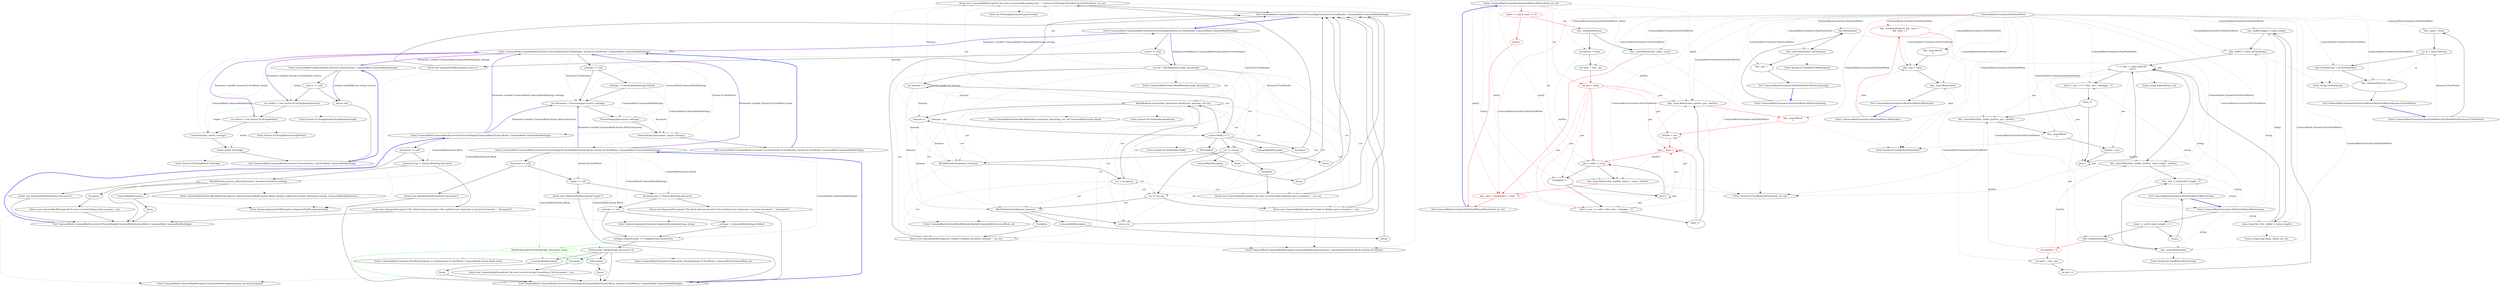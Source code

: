 digraph  {
m0_36 [label="Entry int.ToString(System.IFormatProvider)", span="0-0", cluster="int.ToString(System.IFormatProvider)", file="CommonMarkConverter.cs"];
m0_30 [label="Entry System.ArgumentNullException.ArgumentNullException(string)", span="0-0", cluster="System.ArgumentNullException.ArgumentNullException(string)", file="CommonMarkConverter.cs"];
m0_51 [label="Entry CommonMark.CommonMarkException.CommonMarkException(string, System.Exception)", span="24-24", cluster="CommonMark.CommonMarkException.CommonMarkException(string, System.Exception)", file="CommonMarkConverter.cs"];
m0_0 [label="Entry CommonMark.CommonMarkConverter.ProcessStage1(System.IO.TextReader, CommonMark.CommonMarkSettings)", span="35-35", cluster="CommonMark.CommonMarkConverter.ProcessStage1(System.IO.TextReader, CommonMark.CommonMarkSettings)", file="CommonMarkConverter.cs"];
m0_1 [label="source == null", span="37-37", cluster="CommonMark.CommonMarkConverter.ProcessStage1(System.IO.TextReader, CommonMark.CommonMarkSettings)", file="CommonMarkConverter.cs"];
m0_5 [label="source.Peek() != -1", span="45-45", cluster="CommonMark.CommonMarkConverter.ProcessStage1(System.IO.TextReader, CommonMark.CommonMarkSettings)", file="CommonMarkConverter.cs"];
m0_6 [label="BlockMethods.incorporate_line(source.ReadLine(), linenum, ref cur)", span="47-47", cluster="CommonMark.CommonMarkConverter.ProcessStage1(System.IO.TextReader, CommonMark.CommonMarkSettings)", file="CommonMarkConverter.cs"];
m0_2 [label="throw new ArgumentNullException(''source'');", span="38-38", cluster="CommonMark.CommonMarkConverter.ProcessStage1(System.IO.TextReader, CommonMark.CommonMarkSettings)", file="CommonMarkConverter.cs"];
m0_3 [label="var cur = BlockMethods.make_document()", span="40-40", cluster="CommonMark.CommonMarkConverter.ProcessStage1(System.IO.TextReader, CommonMark.CommonMarkSettings)", file="CommonMarkConverter.cs"];
m0_4 [label="int linenum = 1", span="42-42", cluster="CommonMark.CommonMarkConverter.ProcessStage1(System.IO.TextReader, CommonMark.CommonMarkSettings)", file="CommonMarkConverter.cs"];
m0_13 [label="throw new CommonMarkException(''An error occured while parsing line '' + linenum.ToString(CultureInfo.InvariantCulture), cur, ex);", span="61-61", cluster="CommonMark.CommonMarkConverter.ProcessStage1(System.IO.TextReader, CommonMark.CommonMarkSettings)", file="CommonMarkConverter.cs"];
m0_14 [label="cur != cur.top", span="66-66", cluster="CommonMark.CommonMarkConverter.ProcessStage1(System.IO.TextReader, CommonMark.CommonMarkSettings)", file="CommonMarkConverter.cs"];
m0_15 [label="BlockMethods.finalize(cur, linenum)", span="68-68", cluster="CommonMark.CommonMarkConverter.ProcessStage1(System.IO.TextReader, CommonMark.CommonMarkSettings)", file="CommonMarkConverter.cs"];
m0_16 [label="cur = cur.parent", span="69-69", cluster="CommonMark.CommonMarkConverter.ProcessStage1(System.IO.TextReader, CommonMark.CommonMarkSettings)", file="CommonMarkConverter.cs"];
m0_20 [label="throw new CommonMarkException(''An error occured while finalizing open containers.'', cur, ex);", span="78-78", cluster="CommonMark.CommonMarkConverter.ProcessStage1(System.IO.TextReader, CommonMark.CommonMarkSettings)", file="CommonMarkConverter.cs"];
m0_21 [label="cur != cur.top", span="81-81", cluster="CommonMark.CommonMarkConverter.ProcessStage1(System.IO.TextReader, CommonMark.CommonMarkSettings)", file="CommonMarkConverter.cs"];
m0_22 [label="throw new CommonMarkException(''Unable to finalize open containers.'', cur);", span="82-82", cluster="CommonMark.CommonMarkConverter.ProcessStage1(System.IO.TextReader, CommonMark.CommonMarkSettings)", file="CommonMarkConverter.cs"];
m0_23 [label="BlockMethods.finalize(cur, linenum)", span="86-86", cluster="CommonMark.CommonMarkConverter.ProcessStage1(System.IO.TextReader, CommonMark.CommonMarkSettings)", file="CommonMarkConverter.cs"];
m0_27 [label="throw new CommonMarkException(''Unable to finalize document element.'', cur, ex);", span="94-94", cluster="CommonMark.CommonMarkConverter.ProcessStage1(System.IO.TextReader, CommonMark.CommonMarkSettings)", file="CommonMarkConverter.cs"];
m0_28 [label="return cur;", span="97-97", cluster="CommonMark.CommonMarkConverter.ProcessStage1(System.IO.TextReader, CommonMark.CommonMarkSettings)", file="CommonMarkConverter.cs"];
m0_7 [label="linenum++", span="48-48", cluster="CommonMark.CommonMarkConverter.ProcessStage1(System.IO.TextReader, CommonMark.CommonMarkSettings)", file="CommonMarkConverter.cs"];
m0_8 [label=IOException, span="51-51", cluster="CommonMark.CommonMarkConverter.ProcessStage1(System.IO.TextReader, CommonMark.CommonMarkSettings)", file="CommonMarkConverter.cs"];
m0_10 [label=CommonMarkException, span="55-55", cluster="CommonMark.CommonMarkConverter.ProcessStage1(System.IO.TextReader, CommonMark.CommonMarkSettings)", file="CommonMarkConverter.cs"];
m0_12 [label=Exception, span="59-59", cluster="CommonMark.CommonMarkConverter.ProcessStage1(System.IO.TextReader, CommonMark.CommonMarkSettings)", file="CommonMarkConverter.cs"];
m0_9 [label="throw;", span="53-53", cluster="CommonMark.CommonMarkConverter.ProcessStage1(System.IO.TextReader, CommonMark.CommonMarkSettings)", file="CommonMarkConverter.cs"];
m0_11 [label="throw;", span="57-57", cluster="CommonMark.CommonMarkConverter.ProcessStage1(System.IO.TextReader, CommonMark.CommonMarkSettings)", file="CommonMarkConverter.cs"];
m0_17 [label=CommonMarkException, span="72-72", cluster="CommonMark.CommonMarkConverter.ProcessStage1(System.IO.TextReader, CommonMark.CommonMarkSettings)", file="CommonMarkConverter.cs"];
m0_19 [label=Exception, span="76-76", cluster="CommonMark.CommonMarkConverter.ProcessStage1(System.IO.TextReader, CommonMark.CommonMarkSettings)", file="CommonMarkConverter.cs"];
m0_18 [label="throw;", span="74-74", cluster="CommonMark.CommonMarkConverter.ProcessStage1(System.IO.TextReader, CommonMark.CommonMarkSettings)", file="CommonMarkConverter.cs"];
m0_24 [label=CommonMarkException, span="88-88", cluster="CommonMark.CommonMarkConverter.ProcessStage1(System.IO.TextReader, CommonMark.CommonMarkSettings)", file="CommonMarkConverter.cs"];
m0_26 [label=Exception, span="92-92", cluster="CommonMark.CommonMarkConverter.ProcessStage1(System.IO.TextReader, CommonMark.CommonMarkSettings)", file="CommonMarkConverter.cs"];
m0_25 [label="throw;", span="90-90", cluster="CommonMark.CommonMarkConverter.ProcessStage1(System.IO.TextReader, CommonMark.CommonMarkSettings)", file="CommonMarkConverter.cs"];
m0_29 [label="Exit CommonMark.CommonMarkConverter.ProcessStage1(System.IO.TextReader, CommonMark.CommonMarkSettings)", span="35-35", cluster="CommonMark.CommonMarkConverter.ProcessStage1(System.IO.TextReader, CommonMark.CommonMarkSettings)", file="CommonMarkConverter.cs"];
m0_80 [label="Entry CommonMark.CommonMarkConverter.Convert(string, CommonMark.CommonMarkSettings)", span="205-205", cluster="CommonMark.CommonMarkConverter.Convert(string, CommonMark.CommonMarkSettings)", file="CommonMarkConverter.cs"];
m0_81 [label="source == null", span="207-207", cluster="CommonMark.CommonMarkConverter.Convert(string, CommonMark.CommonMarkSettings)", file="CommonMarkConverter.cs"];
m0_83 [label="var reader = new System.IO.StringReader(source)", span="210-210", cluster="CommonMark.CommonMarkConverter.Convert(string, CommonMark.CommonMarkSettings)", file="CommonMarkConverter.cs"];
m0_85 [label="Convert(reader, writer, settings)", span="213-213", cluster="CommonMark.CommonMarkConverter.Convert(string, CommonMark.CommonMarkSettings)", file="CommonMarkConverter.cs"];
m0_82 [label="return null;", span="208-208", cluster="CommonMark.CommonMarkConverter.Convert(string, CommonMark.CommonMarkSettings)", file="CommonMarkConverter.cs"];
m0_84 [label="var writer = new System.IO.StringWriter()", span="211-211", cluster="CommonMark.CommonMarkConverter.Convert(string, CommonMark.CommonMarkSettings)", file="CommonMarkConverter.cs"];
m0_86 [label="return writer.ToString();", span="215-215", cluster="CommonMark.CommonMarkConverter.Convert(string, CommonMark.CommonMarkSettings)", file="CommonMarkConverter.cs"];
m0_87 [label="Exit CommonMark.CommonMarkConverter.Convert(string, CommonMark.CommonMarkSettings)", span="205-205", cluster="CommonMark.CommonMarkConverter.Convert(string, CommonMark.CommonMarkSettings)", file="CommonMarkConverter.cs"];
m0_37 [label="Entry CommonMark.Parser.BlockMethods.finalize(CommonMark.Syntax.Block, int)", span="156-156", cluster="CommonMark.Parser.BlockMethods.finalize(CommonMark.Syntax.Block, int)", file="CommonMarkConverter.cs"];
m0_52 [label="Entry CommonMark.CommonMarkConverter.ProcessStage3(CommonMark.Syntax.Block, System.IO.TextWriter, CommonMark.CommonMarkSettings)", span="140-140", cluster="CommonMark.CommonMarkConverter.ProcessStage3(CommonMark.Syntax.Block, System.IO.TextWriter, CommonMark.CommonMarkSettings)", file="CommonMarkConverter.cs"];
m0_53 [label="document == null", span="142-142", cluster="CommonMark.CommonMarkConverter.ProcessStage3(CommonMark.Syntax.Block, System.IO.TextWriter, CommonMark.CommonMarkSettings)", file="CommonMarkConverter.cs"];
m0_55 [label="target == null", span="145-145", cluster="CommonMark.CommonMarkConverter.ProcessStage3(CommonMark.Syntax.Block, System.IO.TextWriter, CommonMark.CommonMarkSettings)", file="CommonMarkConverter.cs"];
m0_57 [label="document.tag != Syntax.BlockTag.document", span="148-148", cluster="CommonMark.CommonMarkConverter.ProcessStage3(CommonMark.Syntax.Block, System.IO.TextWriter, CommonMark.CommonMarkSettings)", file="CommonMarkConverter.cs"];
m0_59 [label="settings == null", span="151-151", cluster="CommonMark.CommonMarkConverter.ProcessStage3(CommonMark.Syntax.Block, System.IO.TextWriter, CommonMark.CommonMarkSettings)", file="CommonMarkConverter.cs"];
m0_61 [label="settings.OutputFormat == OutputFormat.SyntaxTree", span="156-156", cluster="CommonMark.CommonMarkConverter.ProcessStage3(CommonMark.Syntax.Block, System.IO.TextWriter, CommonMark.CommonMarkSettings)", file="CommonMarkConverter.cs"];
m0_62 [label="Printer.print_blocks(target, document, 0)", span="158-158", cluster="CommonMark.CommonMarkConverter.ProcessStage3(CommonMark.Syntax.Block, System.IO.TextWriter, CommonMark.CommonMarkSettings)", file="CommonMarkConverter.cs"];
m0_63 [label="HtmlPrinter.BlocksToHtml(target, document, false)", span="164-164", cluster="CommonMark.CommonMarkConverter.ProcessStage3(CommonMark.Syntax.Block, System.IO.TextWriter, CommonMark.CommonMarkSettings)", color=green, community=0, file="CommonMarkConverter.cs"];
m0_54 [label="throw new ArgumentNullException(''document'');", span="143-143", cluster="CommonMark.CommonMarkConverter.ProcessStage3(CommonMark.Syntax.Block, System.IO.TextWriter, CommonMark.CommonMarkSettings)", file="CommonMarkConverter.cs"];
m0_56 [label="throw new ArgumentNullException(''target'');", span="146-146", cluster="CommonMark.CommonMarkConverter.ProcessStage3(CommonMark.Syntax.Block, System.IO.TextWriter, CommonMark.CommonMarkSettings)", file="CommonMarkConverter.cs"];
m0_58 [label="throw new ArgumentException(''The block element passed to this method must represent a top level document.'', ''document'');", span="149-149", cluster="CommonMark.CommonMarkConverter.ProcessStage3(CommonMark.Syntax.Block, System.IO.TextWriter, CommonMark.CommonMarkSettings)", file="CommonMarkConverter.cs"];
m0_60 [label="settings = CommonMarkSettings.Default", span="152-152", cluster="CommonMark.CommonMarkConverter.ProcessStage3(CommonMark.Syntax.Block, System.IO.TextWriter, CommonMark.CommonMarkSettings)", file="CommonMarkConverter.cs"];
m0_64 [label=CommonMarkException, span="165-165", cluster="CommonMark.CommonMarkConverter.ProcessStage3(CommonMark.Syntax.Block, System.IO.TextWriter, CommonMark.CommonMarkSettings)", file="CommonMarkConverter.cs"];
m0_66 [label=IOException, span="169-169", cluster="CommonMark.CommonMarkConverter.ProcessStage3(CommonMark.Syntax.Block, System.IO.TextWriter, CommonMark.CommonMarkSettings)", file="CommonMarkConverter.cs"];
m0_68 [label=Exception, span="173-173", cluster="CommonMark.CommonMarkConverter.ProcessStage3(CommonMark.Syntax.Block, System.IO.TextWriter, CommonMark.CommonMarkSettings)", file="CommonMarkConverter.cs"];
m0_65 [label="throw;", span="167-167", cluster="CommonMark.CommonMarkConverter.ProcessStage3(CommonMark.Syntax.Block, System.IO.TextWriter, CommonMark.CommonMarkSettings)", file="CommonMarkConverter.cs"];
m0_67 [label="throw;", span="171-171", cluster="CommonMark.CommonMarkConverter.ProcessStage3(CommonMark.Syntax.Block, System.IO.TextWriter, CommonMark.CommonMarkSettings)", file="CommonMarkConverter.cs"];
m0_69 [label="throw new CommonMarkException(''An error occured during formatting of the document.'', ex);", span="175-175", cluster="CommonMark.CommonMarkConverter.ProcessStage3(CommonMark.Syntax.Block, System.IO.TextWriter, CommonMark.CommonMarkSettings)", file="CommonMarkConverter.cs"];
m0_70 [label="Exit CommonMark.CommonMarkConverter.ProcessStage3(CommonMark.Syntax.Block, System.IO.TextWriter, CommonMark.CommonMarkSettings)", span="140-140", cluster="CommonMark.CommonMarkConverter.ProcessStage3(CommonMark.Syntax.Block, System.IO.TextWriter, CommonMark.CommonMarkSettings)", file="CommonMarkConverter.cs"];
m0_34 [label="Entry CommonMark.Parser.BlockMethods.incorporate_line(string, int, ref CommonMark.Syntax.Block)", span="401-401", cluster="CommonMark.Parser.BlockMethods.incorporate_line(string, int, ref CommonMark.Syntax.Block)", file="CommonMarkConverter.cs"];
m0_33 [label="Entry System.IO.TextReader.ReadLine()", span="0-0", cluster="System.IO.TextReader.ReadLine()", file="CommonMarkConverter.cs"];
m0_72 [label="Entry CommonMark.Formatter.HtmlPrinter.blocks_to_html(System.IO.TextWriter, CommonMark.Syntax.Block, bool)", span="75-75", cluster="CommonMark.Formatter.HtmlPrinter.blocks_to_html(System.IO.TextWriter, CommonMark.Syntax.Block, bool)", file="CommonMarkConverter.cs"];
m0_32 [label="Entry System.IO.TextReader.Peek()", span="0-0", cluster="System.IO.TextReader.Peek()", file="CommonMarkConverter.cs"];
m0_35 [label="Entry CommonMark.CommonMarkException.CommonMarkException(string, CommonMark.Syntax.Block, System.Exception)", span="31-31", cluster="CommonMark.CommonMarkException.CommonMarkException(string, CommonMark.Syntax.Block, System.Exception)", file="CommonMarkConverter.cs"];
m0_38 [label="Entry CommonMark.CommonMarkConverter.ProcessStage2(CommonMark.Syntax.Block, CommonMark.CommonMarkSettings)", span="108-108", cluster="CommonMark.CommonMarkConverter.ProcessStage2(CommonMark.Syntax.Block, CommonMark.CommonMarkSettings)", file="CommonMarkConverter.cs"];
m0_39 [label="document == null", span="110-110", cluster="CommonMark.CommonMarkConverter.ProcessStage2(CommonMark.Syntax.Block, CommonMark.CommonMarkSettings)", file="CommonMarkConverter.cs"];
m0_41 [label="document.tag != Syntax.BlockTag.document", span="113-113", cluster="CommonMark.CommonMarkConverter.ProcessStage2(CommonMark.Syntax.Block, CommonMark.CommonMarkSettings)", file="CommonMarkConverter.cs"];
m0_43 [label="BlockMethods.process_inlines(document, document.attributes.refmap)", span="118-118", cluster="CommonMark.CommonMarkConverter.ProcessStage2(CommonMark.Syntax.Block, CommonMark.CommonMarkSettings)", file="CommonMarkConverter.cs"];
m0_40 [label="throw new ArgumentNullException(''document'');", span="111-111", cluster="CommonMark.CommonMarkConverter.ProcessStage2(CommonMark.Syntax.Block, CommonMark.CommonMarkSettings)", file="CommonMarkConverter.cs"];
m0_42 [label="throw new ArgumentException(''The block element passed to this method must represent a top level document.'', ''document'');", span="114-114", cluster="CommonMark.CommonMarkConverter.ProcessStage2(CommonMark.Syntax.Block, CommonMark.CommonMarkSettings)", file="CommonMarkConverter.cs"];
m0_44 [label=CommonMarkException, span="120-120", cluster="CommonMark.CommonMarkConverter.ProcessStage2(CommonMark.Syntax.Block, CommonMark.CommonMarkSettings)", file="CommonMarkConverter.cs"];
m0_46 [label=Exception, span="124-124", cluster="CommonMark.CommonMarkConverter.ProcessStage2(CommonMark.Syntax.Block, CommonMark.CommonMarkSettings)", file="CommonMarkConverter.cs"];
m0_45 [label="throw;", span="122-122", cluster="CommonMark.CommonMarkConverter.ProcessStage2(CommonMark.Syntax.Block, CommonMark.CommonMarkSettings)", file="CommonMarkConverter.cs"];
m0_47 [label="throw new CommonMarkException(''An error occured during inline parsing.'', ex);", span="126-126", cluster="CommonMark.CommonMarkConverter.ProcessStage2(CommonMark.Syntax.Block, CommonMark.CommonMarkSettings)", file="CommonMarkConverter.cs"];
m0_48 [label="Exit CommonMark.CommonMarkConverter.ProcessStage2(CommonMark.Syntax.Block, CommonMark.CommonMarkSettings)", span="108-108", cluster="CommonMark.CommonMarkConverter.ProcessStage2(CommonMark.Syntax.Block, CommonMark.CommonMarkSettings)", file="CommonMarkConverter.cs"];
m0_90 [label="Entry System.IO.StringWriter.ToString()", span="0-0", cluster="System.IO.StringWriter.ToString()", file="CommonMarkConverter.cs"];
m0_88 [label="Entry System.IO.StringReader.StringReader(string)", span="0-0", cluster="System.IO.StringReader.StringReader(string)", file="CommonMarkConverter.cs"];
m0_89 [label="Entry System.IO.StringWriter.StringWriter()", span="0-0", cluster="System.IO.StringWriter.StringWriter()", file="CommonMarkConverter.cs"];
m0_49 [label="Entry System.ArgumentException.ArgumentException(string, string)", span="0-0", cluster="System.ArgumentException.ArgumentException(string, string)", file="CommonMarkConverter.cs"];
m0_71 [label="Entry CommonMark.Formatter.Printer.print_blocks(System.IO.TextWriter, CommonMark.Syntax.Block, int)", span="42-42", cluster="CommonMark.Formatter.Printer.print_blocks(System.IO.TextWriter, CommonMark.Syntax.Block, int)", file="CommonMarkConverter.cs"];
m0_50 [label="Entry CommonMark.Parser.BlockMethods.process_inlines(CommonMark.Syntax.Block, System.Collections.Generic.Dictionary<string, CommonMark.Reference>)", span="287-287", cluster="CommonMark.Parser.BlockMethods.process_inlines(CommonMark.Syntax.Block, System.Collections.Generic.Dictionary<string, CommonMark.Reference>)", file="CommonMarkConverter.cs"];
m0_73 [label="Entry CommonMark.CommonMarkConverter.Convert(System.IO.TextReader, System.IO.TextWriter, CommonMark.CommonMarkSettings)", span="188-188", cluster="CommonMark.CommonMarkConverter.Convert(System.IO.TextReader, System.IO.TextWriter, CommonMark.CommonMarkSettings)", file="CommonMarkConverter.cs"];
m0_74 [label="settings == null", span="190-190", cluster="CommonMark.CommonMarkConverter.Convert(System.IO.TextReader, System.IO.TextWriter, CommonMark.CommonMarkSettings)", file="CommonMarkConverter.cs"];
m0_76 [label="var document = ProcessStage1(source, settings)", span="193-193", cluster="CommonMark.CommonMarkConverter.Convert(System.IO.TextReader, System.IO.TextWriter, CommonMark.CommonMarkSettings)", file="CommonMarkConverter.cs"];
m0_77 [label="ProcessStage2(document, settings)", span="194-194", cluster="CommonMark.CommonMarkConverter.Convert(System.IO.TextReader, System.IO.TextWriter, CommonMark.CommonMarkSettings)", file="CommonMarkConverter.cs"];
m0_78 [label="ProcessStage3(document, target, settings)", span="195-195", cluster="CommonMark.CommonMarkConverter.Convert(System.IO.TextReader, System.IO.TextWriter, CommonMark.CommonMarkSettings)", file="CommonMarkConverter.cs"];
m0_75 [label="settings = CommonMarkSettings.Default", span="191-191", cluster="CommonMark.CommonMarkConverter.Convert(System.IO.TextReader, System.IO.TextWriter, CommonMark.CommonMarkSettings)", file="CommonMarkConverter.cs"];
m0_79 [label="Exit CommonMark.CommonMarkConverter.Convert(System.IO.TextReader, System.IO.TextWriter, CommonMark.CommonMarkSettings)", span="188-188", cluster="CommonMark.CommonMarkConverter.Convert(System.IO.TextReader, System.IO.TextWriter, CommonMark.CommonMarkSettings)", file="CommonMarkConverter.cs"];
m0_31 [label="Entry CommonMark.Parser.BlockMethods.make_document()", span="33-33", cluster="CommonMark.Parser.BlockMethods.make_document()", file="CommonMarkConverter.cs"];
m2_39 [label="Entry CommonMark.Formatter.HtmlTextWriter.Write(char[], int, int)", span="72-72", cluster="CommonMark.Formatter.HtmlTextWriter.Write(char[], int, int)", file="HtmlPrinter.cs"];
m2_40 [label="value == null || count == 0", span="74-74", cluster="CommonMark.Formatter.HtmlTextWriter.Write(char[], int, int)", color=red, community=0, file="HtmlPrinter.cs"];
m2_43 [label="var lastPos = index", span="79-79", cluster="CommonMark.Formatter.HtmlTextWriter.Write(char[], int, int)", file="HtmlPrinter.cs"];
m2_45 [label="int pos = index", span="81-81", cluster="CommonMark.Formatter.HtmlTextWriter.Write(char[], int, int)", color=red, community=0, file="HtmlPrinter.cs"];
m2_46 [label="pos < index + count", span="83-83", cluster="CommonMark.Formatter.HtmlTextWriter.Write(char[], int, int)", file="HtmlPrinter.cs"];
m2_47 [label="value[pos] != '\n'", span="85-85", cluster="CommonMark.Formatter.HtmlTextWriter.Write(char[], int, int)", file="HtmlPrinter.cs"];
m2_49 [label="lastC = pos == index ? this._last : value[pos - 1]", span="91-91", cluster="CommonMark.Formatter.HtmlTextWriter.Write(char[], int, int)", file="HtmlPrinter.cs"];
m2_51 [label="this._inner.Write(value, lastPos, pos - lastPos)", span="95-95", cluster="CommonMark.Formatter.HtmlTextWriter.Write(char[], int, int)", file="HtmlPrinter.cs"];
m2_55 [label="this._inner.Write(value, lastPos, index + count - lastPos)", span="103-103", cluster="CommonMark.Formatter.HtmlTextWriter.Write(char[], int, int)", file="HtmlPrinter.cs"];
m2_56 [label="this._inner.Write(value, index, count)", span="107-107", cluster="CommonMark.Formatter.HtmlTextWriter.Write(char[], int, int)", file="HtmlPrinter.cs"];
m2_57 [label="this._last = value[index + count - 1]", span="110-110", cluster="CommonMark.Formatter.HtmlTextWriter.Write(char[], int, int)", color=red, community=0, file="HtmlPrinter.cs"];
m2_41 [label="return;", span="75-75", cluster="CommonMark.Formatter.HtmlTextWriter.Write(char[], int, int)", color=red, community=0, file="HtmlPrinter.cs"];
m2_42 [label="this._windowsNewLine", span="77-77", cluster="CommonMark.Formatter.HtmlTextWriter.Write(char[], int, int)", file="HtmlPrinter.cs"];
m2_44 [label="var lastC = this._last", span="80-80", cluster="CommonMark.Formatter.HtmlTextWriter.Write(char[], int, int)", file="HtmlPrinter.cs"];
m2_48 [label="pos++", span="87-87", cluster="CommonMark.Formatter.HtmlTextWriter.Write(char[], int, int)", file="HtmlPrinter.cs"];
m2_53 [label="lastPos = pos", span="97-97", cluster="CommonMark.Formatter.HtmlTextWriter.Write(char[], int, int)", file="HtmlPrinter.cs"];
m2_54 [label="pos++", span="100-100", cluster="CommonMark.Formatter.HtmlTextWriter.Write(char[], int, int)", color=red, community=0, file="HtmlPrinter.cs"];
m2_50 [label="lastC != '\r'", span="93-93", cluster="CommonMark.Formatter.HtmlTextWriter.Write(char[], int, int)", file="HtmlPrinter.cs"];
m2_52 [label="this._inner.Write('\r')", span="96-96", cluster="CommonMark.Formatter.HtmlTextWriter.Write(char[], int, int)", color=red, community=0, file="HtmlPrinter.cs"];
m2_58 [label="Exit CommonMark.Formatter.HtmlTextWriter.Write(char[], int, int)", span="72-72", cluster="CommonMark.Formatter.HtmlTextWriter.Write(char[], int, int)", file="HtmlPrinter.cs"];
m2_34 [label="Entry string.CopyTo(int, char[], int, int)", span="0-0", cluster="string.CopyTo(int, char[], int, int)", file="HtmlPrinter.cs"];
m2_13 [label="Entry System.IO.TextWriter.Write(char[])", span="0-0", cluster="System.IO.TextWriter.Write(char[])", file="HtmlPrinter.cs"];
m2_36 [label="Entry System.IO.TextWriter.Write(char[], int, int)", span="0-0", cluster="System.IO.TextWriter.Write(char[], int, int)", file="HtmlPrinter.cs"];
m2_37 [label="Entry System.IO.TextWriter.Write(char)", span="0-0", cluster="System.IO.TextWriter.Write(char)", file="HtmlPrinter.cs"];
m2_12 [label="Entry CommonMark.Formatter.HtmlTextWriter.Write(string)", span="32-32", cluster="CommonMark.Formatter.HtmlTextWriter.Write(string)", file="HtmlPrinter.cs"];
m2_14 [label="value == null || value.Length == 0", span="34-34", cluster="CommonMark.Formatter.HtmlTextWriter.Write(string)", file="HtmlPrinter.cs"];
m2_20 [label="this._buffer.Length < value.Length", span="43-43", cluster="CommonMark.Formatter.HtmlTextWriter.Write(string)", file="HtmlPrinter.cs"];
m2_21 [label="this._buffer = value.ToCharArray()", span="44-44", cluster="CommonMark.Formatter.HtmlTextWriter.Write(string)", file="HtmlPrinter.cs"];
m2_22 [label="value.CopyTo(0, this._buffer, 0, value.Length)", span="46-46", cluster="CommonMark.Formatter.HtmlTextWriter.Write(string)", file="HtmlPrinter.cs"];
m2_23 [label="-1 != (pos = value.IndexOf('\n', pos))", span="48-48", cluster="CommonMark.Formatter.HtmlTextWriter.Write(string)", file="HtmlPrinter.cs"];
m2_24 [label="lastC = pos == 0 ? this._last : value[pos - 1]", span="50-50", cluster="CommonMark.Formatter.HtmlTextWriter.Write(string)", file="HtmlPrinter.cs"];
m2_30 [label="this._inner.Write(this._buffer, lastPos, value.Length - lastPos)", span="62-62", cluster="CommonMark.Formatter.HtmlTextWriter.Write(string)", file="HtmlPrinter.cs"];
m2_31 [label="this._inner.Write(value)", span="66-66", cluster="CommonMark.Formatter.HtmlTextWriter.Write(string)", file="HtmlPrinter.cs"];
m2_32 [label="this._last = value[value.Length - 1]", span="69-69", cluster="CommonMark.Formatter.HtmlTextWriter.Write(string)", file="HtmlPrinter.cs"];
m2_15 [label="return;", span="35-35", cluster="CommonMark.Formatter.HtmlTextWriter.Write(string)", file="HtmlPrinter.cs"];
m2_16 [label="this._windowsNewLine", span="37-37", cluster="CommonMark.Formatter.HtmlTextWriter.Write(string)", file="HtmlPrinter.cs"];
m2_17 [label="var lastPos = 0", span="39-39", cluster="CommonMark.Formatter.HtmlTextWriter.Write(string)", color=red, community=0, file="HtmlPrinter.cs"];
m2_18 [label="var lastC = this._last", span="40-40", cluster="CommonMark.Formatter.HtmlTextWriter.Write(string)", file="HtmlPrinter.cs"];
m2_26 [label="this._inner.Write(this._buffer, lastPos, pos - lastPos)", span="54-54", cluster="CommonMark.Formatter.HtmlTextWriter.Write(string)", file="HtmlPrinter.cs"];
m2_19 [label="int pos = 0", span="41-41", cluster="CommonMark.Formatter.HtmlTextWriter.Write(string)", file="HtmlPrinter.cs"];
m2_28 [label="lastPos = pos", span="56-56", cluster="CommonMark.Formatter.HtmlTextWriter.Write(string)", file="HtmlPrinter.cs"];
m2_29 [label="pos++", span="59-59", cluster="CommonMark.Formatter.HtmlTextWriter.Write(string)", file="HtmlPrinter.cs"];
m2_25 [label="lastC != '\r'", span="52-52", cluster="CommonMark.Formatter.HtmlTextWriter.Write(string)", file="HtmlPrinter.cs"];
m2_27 [label="this._inner.Write('\r')", span="55-55", cluster="CommonMark.Formatter.HtmlTextWriter.Write(string)", file="HtmlPrinter.cs"];
m2_33 [label="Exit CommonMark.Formatter.HtmlTextWriter.Write(string)", span="32-32", cluster="CommonMark.Formatter.HtmlTextWriter.Write(string)", file="HtmlPrinter.cs"];
m2_35 [label="Entry string.IndexOf(char, int)", span="0-0", cluster="string.IndexOf(char, int)", file="HtmlPrinter.cs"];
m2_38 [label="Entry System.IO.TextWriter.Write(string)", span="0-0", cluster="System.IO.TextWriter.Write(string)", file="HtmlPrinter.cs"];
m2_0 [label="Entry CommonMark.Formatter.HtmlTextWriter.HtmlTextWriter(System.IO.TextWriter)", span="16-16", cluster="CommonMark.Formatter.HtmlTextWriter.HtmlTextWriter(System.IO.TextWriter)", file="HtmlPrinter.cs"];
m2_1 [label="this._inner = inner", span="18-18", cluster="CommonMark.Formatter.HtmlTextWriter.HtmlTextWriter(System.IO.TextWriter)", file="HtmlPrinter.cs"];
m2_2 [label="var nl = inner.NewLine", span="20-20", cluster="CommonMark.Formatter.HtmlTextWriter.HtmlTextWriter(System.IO.TextWriter)", file="HtmlPrinter.cs"];
m2_3 [label="this.CoreNewLine = nl.ToCharArray()", span="21-21", cluster="CommonMark.Formatter.HtmlTextWriter.HtmlTextWriter(System.IO.TextWriter)", file="HtmlPrinter.cs"];
m2_4 [label="this._windowsNewLine = nl == ''\r\n''", span="22-22", cluster="CommonMark.Formatter.HtmlTextWriter.HtmlTextWriter(System.IO.TextWriter)", file="HtmlPrinter.cs"];
m2_5 [label="Exit CommonMark.Formatter.HtmlTextWriter.HtmlTextWriter(System.IO.TextWriter)", span="16-16", cluster="CommonMark.Formatter.HtmlTextWriter.HtmlTextWriter(System.IO.TextWriter)", file="HtmlPrinter.cs"];
m2_7 [label="Entry CommonMark.Formatter.HtmlTextWriter.WriteLine(string)", span="25-25", cluster="CommonMark.Formatter.HtmlTextWriter.WriteLine(string)", file="HtmlPrinter.cs"];
m2_8 [label="this.Write(value)", span="27-27", cluster="CommonMark.Formatter.HtmlTextWriter.WriteLine(string)", file="HtmlPrinter.cs"];
m2_9 [label="this._inner.Write(this.CoreNewLine)", span="28-28", cluster="CommonMark.Formatter.HtmlTextWriter.WriteLine(string)", file="HtmlPrinter.cs"];
m2_10 [label="this._last = '\n'", span="29-29", cluster="CommonMark.Formatter.HtmlTextWriter.WriteLine(string)", file="HtmlPrinter.cs"];
m2_11 [label="Exit CommonMark.Formatter.HtmlTextWriter.WriteLine(string)", span="25-25", cluster="CommonMark.Formatter.HtmlTextWriter.WriteLine(string)", file="HtmlPrinter.cs"];
m2_59 [label="Entry CommonMark.Formatter.HtmlTextWriter.Write(char)", span="113-113", cluster="CommonMark.Formatter.HtmlTextWriter.Write(char)", file="HtmlPrinter.cs"];
m2_60 [label="this._windowsNewLine && _last != '\r' && value == '\n'", span="115-115", cluster="CommonMark.Formatter.HtmlTextWriter.Write(char)", color=red, community=0, file="HtmlPrinter.cs"];
m2_62 [label="this._last = value", span="118-118", cluster="CommonMark.Formatter.HtmlTextWriter.Write(char)", file="HtmlPrinter.cs"];
m2_63 [label="this._inner.Write(value)", span="119-119", cluster="CommonMark.Formatter.HtmlTextWriter.Write(char)", file="HtmlPrinter.cs"];
m2_61 [label="this._inner.Write('\r')", span="116-116", cluster="CommonMark.Formatter.HtmlTextWriter.Write(char)", file="HtmlPrinter.cs"];
m2_64 [label="Exit CommonMark.Formatter.HtmlTextWriter.Write(char)", span="113-113", cluster="CommonMark.Formatter.HtmlTextWriter.Write(char)", file="HtmlPrinter.cs"];
m2_6 [label="Entry string.ToCharArray()", span="0-0", cluster="string.ToCharArray()", file="HtmlPrinter.cs"];
m2_65 [label="CommonMark.Formatter.HtmlTextWriter", span="", file="HtmlPrinter.cs"];
m0_0 -> m0_1  [key=0, style=solid];
m0_0 -> m0_5  [key=1, style=dashed, color=darkseagreen4, label="System.IO.TextReader"];
m0_0 -> m0_6  [key=1, style=dashed, color=darkseagreen4, label="System.IO.TextReader"];
m0_0 -> m0_3  [key=3, color=darkorchid, style=bold, label="method methodReturn CommonMark.Syntax.Block ProcessStage1"];
m0_0 -> m0_73  [key=3, color=darkorchid, style=bold, label="Parameter variable CommonMark.CommonMarkSettings settings"];
m0_1 -> m0_2  [key=0, style=solid];
m0_1 -> m0_3  [key=0, style=solid];
m0_5 -> m0_6  [key=0, style=solid];
m0_5 -> m0_8  [key=0, style=solid];
m0_5 -> m0_10  [key=0, style=solid];
m0_5 -> m0_12  [key=0, style=solid];
m0_5 -> m0_14  [key=0, style=solid];
m0_5 -> m0_32  [key=2, style=dotted];
m0_6 -> m0_7  [key=0, style=solid];
m0_6 -> m0_33  [key=2, style=dotted];
m0_6 -> m0_34  [key=2, style=dotted];
m0_6 -> m0_6  [key=1, style=dashed, color=darkseagreen4, label=cur];
m0_6 -> m0_13  [key=1, style=dashed, color=darkseagreen4, label=cur];
m0_6 -> m0_14  [key=1, style=dashed, color=darkseagreen4, label=cur];
m0_6 -> m0_15  [key=1, style=dashed, color=darkseagreen4, label=cur];
m0_6 -> m0_16  [key=1, style=dashed, color=darkseagreen4, label=cur];
m0_6 -> m0_20  [key=1, style=dashed, color=darkseagreen4, label=cur];
m0_6 -> m0_21  [key=1, style=dashed, color=darkseagreen4, label=cur];
m0_6 -> m0_22  [key=1, style=dashed, color=darkseagreen4, label=cur];
m0_6 -> m0_23  [key=1, style=dashed, color=darkseagreen4, label=cur];
m0_6 -> m0_27  [key=1, style=dashed, color=darkseagreen4, label=cur];
m0_6 -> m0_28  [key=1, style=dashed, color=darkseagreen4, label=cur];
m0_2 -> m0_29  [key=0, style=solid];
m0_2 -> m0_30  [key=2, style=dotted];
m0_3 -> m0_4  [key=0, style=solid];
m0_3 -> m0_31  [key=2, style=dotted];
m0_3 -> m0_6  [key=1, style=dashed, color=darkseagreen4, label=cur];
m0_3 -> m0_13  [key=1, style=dashed, color=darkseagreen4, label=cur];
m0_3 -> m0_14  [key=1, style=dashed, color=darkseagreen4, label=cur];
m0_3 -> m0_15  [key=1, style=dashed, color=darkseagreen4, label=cur];
m0_3 -> m0_16  [key=1, style=dashed, color=darkseagreen4, label=cur];
m0_3 -> m0_20  [key=1, style=dashed, color=darkseagreen4, label=cur];
m0_3 -> m0_21  [key=1, style=dashed, color=darkseagreen4, label=cur];
m0_3 -> m0_22  [key=1, style=dashed, color=darkseagreen4, label=cur];
m0_3 -> m0_23  [key=1, style=dashed, color=darkseagreen4, label=cur];
m0_3 -> m0_27  [key=1, style=dashed, color=darkseagreen4, label=cur];
m0_3 -> m0_28  [key=1, style=dashed, color=darkseagreen4, label=cur];
m0_4 -> m0_5  [key=0, style=solid];
m0_4 -> m0_6  [key=1, style=dashed, color=darkseagreen4, label=linenum];
m0_4 -> m0_7  [key=1, style=dashed, color=darkseagreen4, label=linenum];
m0_4 -> m0_13  [key=1, style=dashed, color=darkseagreen4, label=linenum];
m0_4 -> m0_15  [key=1, style=dashed, color=darkseagreen4, label=linenum];
m0_4 -> m0_23  [key=1, style=dashed, color=darkseagreen4, label=linenum];
m0_4 -> m0_4  [key=3, color=darkorchid, style=bold, label="Local variable int linenum"];
m0_13 -> m0_29  [key=0, style=solid];
m0_13 -> m0_35  [key=2, style=dotted];
m0_13 -> m0_36  [key=2, style=dotted];
m0_14 -> m0_15  [key=0, style=solid];
m0_14 -> m0_17  [key=0, style=solid];
m0_14 -> m0_19  [key=0, style=solid];
m0_14 -> m0_21  [key=0, style=solid];
m0_15 -> m0_16  [key=0, style=solid];
m0_15 -> m0_37  [key=2, style=dotted];
m0_16 -> m0_6  [key=0, style=solid];
m0_16 -> m0_16  [key=1, style=dashed, color=darkseagreen4, label=cur];
m0_16 -> m0_20  [key=1, style=dashed, color=darkseagreen4, label=cur];
m0_16 -> m0_21  [key=1, style=dashed, color=darkseagreen4, label=cur];
m0_16 -> m0_22  [key=1, style=dashed, color=darkseagreen4, label=cur];
m0_16 -> m0_23  [key=1, style=dashed, color=darkseagreen4, label=cur];
m0_16 -> m0_27  [key=1, style=dashed, color=darkseagreen4, label=cur];
m0_16 -> m0_28  [key=1, style=dashed, color=darkseagreen4, label=cur];
m0_20 -> m0_29  [key=0, style=solid];
m0_20 -> m0_35  [key=2, style=dotted];
m0_21 -> m0_22  [key=0, style=solid];
m0_21 -> m0_23  [key=0, style=solid];
m0_22 -> m0_29  [key=0, style=solid];
m0_22 -> m0_35  [key=2, style=dotted];
m0_23 -> m0_24  [key=0, style=solid];
m0_23 -> m0_26  [key=0, style=solid];
m0_23 -> m0_28  [key=0, style=solid];
m0_23 -> m0_37  [key=2, style=dotted];
m0_27 -> m0_29  [key=0, style=solid];
m0_27 -> m0_35  [key=2, style=dotted];
m0_28 -> m0_29  [key=0, style=solid];
m0_7 -> m0_5  [key=0, style=solid];
m0_7 -> m0_7  [key=1, style=dashed, color=darkseagreen4, label=linenum];
m0_7 -> m0_13  [key=1, style=dashed, color=darkseagreen4, label=linenum];
m0_7 -> m0_15  [key=1, style=dashed, color=darkseagreen4, label=linenum];
m0_7 -> m0_23  [key=1, style=dashed, color=darkseagreen4, label=linenum];
m0_8 -> m0_9  [key=0, style=solid];
m0_10 -> m0_11  [key=0, style=solid];
m0_12 -> m0_13  [key=0, style=solid];
m0_9 -> m0_29  [key=0, style=solid];
m0_11 -> m0_29  [key=0, style=solid];
m0_17 -> m0_18  [key=0, style=solid];
m0_19 -> m0_20  [key=0, style=solid];
m0_18 -> m0_29  [key=0, style=solid];
m0_24 -> m0_25  [key=0, style=solid];
m0_26 -> m0_27  [key=0, style=solid];
m0_25 -> m0_29  [key=0, style=solid];
m0_29 -> m0_0  [key=0, style=bold, color=blue];
m0_80 -> m0_81  [key=0, style=solid];
m0_80 -> m0_83  [key=1, style=dashed, color=darkseagreen4, label=string];
m0_80 -> m0_85  [key=1, style=dashed, color=darkseagreen4, label="CommonMark.CommonMarkSettings"];
m0_80 -> m0_82  [key=3, color=darkorchid, style=bold, label="method methodReturn string Convert"];
m0_81 -> m0_82  [key=0, style=solid];
m0_81 -> m0_83  [key=0, style=solid];
m0_83 -> m0_84  [key=0, style=solid];
m0_83 -> m0_88  [key=2, style=dotted];
m0_83 -> m0_85  [key=1, style=dashed, color=darkseagreen4, label=reader];
m0_85 -> m0_86  [key=0, style=solid];
m0_85 -> m0_73  [key=2, style=dotted];
m0_82 -> m0_87  [key=0, style=solid];
m0_84 -> m0_85  [key=0, style=solid];
m0_84 -> m0_89  [key=2, style=dotted];
m0_84 -> m0_86  [key=1, style=dashed, color=darkseagreen4, label=writer];
m0_86 -> m0_87  [key=0, style=solid];
m0_86 -> m0_90  [key=2, style=dotted];
m0_87 -> m0_80  [key=0, style=bold, color=blue];
m0_52 -> m0_53  [key=0, style=solid];
m0_52 -> m0_55  [key=1, style=dashed, color=darkseagreen4, label="System.IO.TextWriter"];
m0_52 -> m0_57  [key=1, style=dashed, color=darkseagreen4, label="CommonMark.Syntax.Block"];
m0_52 -> m0_59  [key=1, style=dashed, color=darkseagreen4, label="CommonMark.CommonMarkSettings"];
m0_52 -> m0_61  [key=1, style=dashed, color=darkseagreen4, label="CommonMark.CommonMarkSettings"];
m0_52 -> m0_62  [key=1, style=dashed, color=darkseagreen4, label="CommonMark.Syntax.Block"];
m0_52 -> m0_63  [key=1, style=dashed, color=green, label="CommonMark.Syntax.Block"];
m0_52 -> m0_73  [key=3, color=darkorchid, style=bold, label="Parameter variable System.IO.TextWriter target"];
m0_52 -> m0_76  [key=3, color=darkorchid, style=bold, label="Parameter variable CommonMark.Syntax.Block document"];
m0_53 -> m0_54  [key=0, style=solid];
m0_53 -> m0_55  [key=0, style=solid];
m0_55 -> m0_56  [key=0, style=solid];
m0_55 -> m0_57  [key=0, style=solid];
m0_57 -> m0_58  [key=0, style=solid];
m0_57 -> m0_59  [key=0, style=solid];
m0_59 -> m0_60  [key=0, style=solid];
m0_59 -> m0_61  [key=0, style=solid];
m0_61 -> m0_62  [key=0, style=solid];
m0_61 -> m0_63  [key=0, style=solid, color=green];
m0_62 -> m0_64  [key=0, style=solid];
m0_62 -> m0_66  [key=0, style=solid];
m0_62 -> m0_68  [key=0, style=solid];
m0_62 -> m0_70  [key=0, style=solid];
m0_62 -> m0_71  [key=2, style=dotted];
m0_63 -> m0_64  [key=0, style=solid, color=green];
m0_63 -> m0_66  [key=0, style=solid, color=green];
m0_63 -> m0_68  [key=0, style=solid, color=green];
m0_63 -> m0_70  [key=0, style=solid, color=green];
m0_63 -> m0_72  [key=2, style=dotted, color=green];
m0_54 -> m0_70  [key=0, style=solid];
m0_54 -> m0_30  [key=2, style=dotted];
m0_56 -> m0_70  [key=0, style=solid];
m0_56 -> m0_30  [key=2, style=dotted];
m0_58 -> m0_70  [key=0, style=solid];
m0_58 -> m0_49  [key=2, style=dotted];
m0_60 -> m0_61  [key=0, style=solid];
m0_64 -> m0_65  [key=0, style=solid];
m0_66 -> m0_67  [key=0, style=solid];
m0_68 -> m0_69  [key=0, style=solid];
m0_65 -> m0_70  [key=0, style=solid];
m0_67 -> m0_70  [key=0, style=solid];
m0_69 -> m0_70  [key=0, style=solid];
m0_69 -> m0_51  [key=2, style=dotted];
m0_70 -> m0_52  [key=0, style=bold, color=blue];
m0_38 -> m0_39  [key=0, style=solid];
m0_38 -> m0_41  [key=1, style=dashed, color=darkseagreen4, label="CommonMark.Syntax.Block"];
m0_38 -> m0_43  [key=1, style=dashed, color=darkseagreen4, label="CommonMark.Syntax.Block"];
m0_38 -> m0_76  [key=3, color=darkorchid, style=bold, label="Parameter variable CommonMark.Syntax.Block document"];
m0_38 -> m0_73  [key=3, color=darkorchid, style=bold, label="Parameter variable CommonMark.CommonMarkSettings settings"];
m0_39 -> m0_40  [key=0, style=solid];
m0_39 -> m0_41  [key=0, style=solid];
m0_41 -> m0_42  [key=0, style=solid];
m0_41 -> m0_43  [key=0, style=solid];
m0_43 -> m0_44  [key=0, style=solid];
m0_43 -> m0_46  [key=0, style=solid];
m0_43 -> m0_48  [key=0, style=solid];
m0_43 -> m0_50  [key=2, style=dotted];
m0_40 -> m0_48  [key=0, style=solid];
m0_40 -> m0_30  [key=2, style=dotted];
m0_42 -> m0_48  [key=0, style=solid];
m0_42 -> m0_49  [key=2, style=dotted];
m0_44 -> m0_45  [key=0, style=solid];
m0_46 -> m0_47  [key=0, style=solid];
m0_45 -> m0_48  [key=0, style=solid];
m0_47 -> m0_48  [key=0, style=solid];
m0_47 -> m0_51  [key=2, style=dotted];
m0_48 -> m0_38  [key=0, style=bold, color=blue];
m0_73 -> m0_74  [key=0, style=solid];
m0_73 -> m0_76  [key=1, style=dashed, color=darkseagreen4, label="System.IO.TextReader"];
m0_73 -> m0_77  [key=1, style=dashed, color=darkseagreen4, label="CommonMark.CommonMarkSettings"];
m0_73 -> m0_78  [key=1, style=dashed, color=darkseagreen4, label="System.IO.TextWriter"];
m0_73 -> m0_80  [key=3, color=darkorchid, style=bold, label="Parameter variable CommonMark.CommonMarkSettings settings"];
m0_73 -> m0_83  [key=3, color=darkorchid, style=bold, label="Parameter variable System.IO.TextReader source"];
m0_73 -> m0_84  [key=3, color=darkorchid, style=bold, label="Parameter variable System.IO.TextWriter target"];
m0_74 -> m0_75  [key=0, style=solid];
m0_74 -> m0_76  [key=0, style=solid];
m0_76 -> m0_77  [key=0, style=solid];
m0_76 -> m0_0  [key=2, style=dotted];
m0_76 -> m0_78  [key=1, style=dashed, color=darkseagreen4, label=document];
m0_77 -> m0_78  [key=0, style=solid];
m0_77 -> m0_38  [key=2, style=dotted];
m0_78 -> m0_79  [key=0, style=solid];
m0_78 -> m0_52  [key=2, style=dotted];
m0_75 -> m0_76  [key=0, style=solid];
m0_75 -> m0_77  [key=1, style=dashed, color=darkseagreen4, label="CommonMark.CommonMarkSettings"];
m0_75 -> m0_78  [key=1, style=dashed, color=darkseagreen4, label="CommonMark.CommonMarkSettings"];
m0_79 -> m0_73  [key=0, style=bold, color=blue];
m2_39 -> m2_40  [key=0, style=solid, color=red];
m2_39 -> m2_43  [key=1, style=dashed, color=darkseagreen4, label=int];
m2_39 -> m2_45  [key=1, style=dashed, color=red, label=int];
m2_39 -> m2_46  [key=1, style=dashed, color=darkseagreen4, label=int];
m2_39 -> m2_47  [key=1, style=dashed, color=darkseagreen4, label="char[]"];
m2_39 -> m2_49  [key=1, style=dashed, color=darkseagreen4, label="char[]"];
m2_39 -> m2_51  [key=1, style=dashed, color=darkseagreen4, label="char[]"];
m2_39 -> m2_55  [key=1, style=dashed, color=darkseagreen4, label="char[]"];
m2_39 -> m2_56  [key=1, style=dashed, color=darkseagreen4, label="char[]"];
m2_39 -> m2_57  [key=1, style=dashed, color=red, label="char[]"];
m2_40 -> m2_41  [key=0, style=solid, color=red];
m2_40 -> m2_42  [key=0, style=solid, color=red];
m2_43 -> m2_44  [key=0, style=solid];
m2_43 -> m2_51  [key=1, style=dashed, color=darkseagreen4, label=lastPos];
m2_43 -> m2_55  [key=1, style=dashed, color=darkseagreen4, label=lastPos];
m2_45 -> m2_46  [key=0, style=solid, color=red];
m2_45 -> m2_47  [key=1, style=dashed, color=red, label=pos];
m2_45 -> m2_48  [key=1, style=dashed, color=red, label=pos];
m2_45 -> m2_49  [key=1, style=dashed, color=red, label=pos];
m2_45 -> m2_51  [key=1, style=dashed, color=red, label=pos];
m2_45 -> m2_53  [key=1, style=dashed, color=red, label=pos];
m2_45 -> m2_54  [key=1, style=dashed, color=red, label=pos];
m2_46 -> m2_47  [key=0, style=solid];
m2_46 -> m2_55  [key=0, style=solid];
m2_47 -> m2_48  [key=0, style=solid];
m2_47 -> m2_49  [key=0, style=solid];
m2_49 -> m2_50  [key=0, style=solid];
m2_51 -> m2_52  [key=0, style=solid, color=red];
m2_51 -> m2_36  [key=2, style=dotted];
m2_55 -> m2_57  [key=0, style=solid, color=red];
m2_55 -> m2_36  [key=2, style=dotted];
m2_56 -> m2_57  [key=0, style=solid, color=red];
m2_56 -> m2_36  [key=2, style=dotted];
m2_57 -> m2_58  [key=0, style=solid, color=red];
m2_41 -> m2_58  [key=0, style=solid, color=red];
m2_42 -> m2_43  [key=0, style=solid];
m2_42 -> m2_56  [key=0, style=solid];
m2_44 -> m2_45  [key=0, style=solid, color=red];
m2_48 -> m2_46  [key=0, style=solid];
m2_48 -> m2_48  [key=1, style=dashed, color=darkseagreen4, label=pos];
m2_48 -> m2_49  [key=1, style=dashed, color=darkseagreen4, label=pos];
m2_48 -> m2_51  [key=1, style=dashed, color=darkseagreen4, label=pos];
m2_48 -> m2_53  [key=1, style=dashed, color=darkseagreen4, label=pos];
m2_48 -> m2_54  [key=1, style=dashed, color=red, label=pos];
m2_53 -> m2_54  [key=0, style=solid, color=red];
m2_53 -> m2_55  [key=1, style=dashed, color=darkseagreen4, label=lastPos];
m2_54 -> m2_46  [key=0, style=solid, color=red];
m2_54 -> m2_54  [key=1, style=dashed, color=red, label=pos];
m2_50 -> m2_51  [key=0, style=solid];
m2_50 -> m2_54  [key=0, style=solid, color=red];
m2_52 -> m2_53  [key=0, style=solid, color=red];
m2_52 -> m2_37  [key=2, style=dotted, color=red];
m2_58 -> m2_39  [key=0, style=bold, color=blue];
m2_12 -> m2_14  [key=0, style=solid];
m2_12 -> m2_20  [key=1, style=dashed, color=darkseagreen4, label=string];
m2_12 -> m2_21  [key=1, style=dashed, color=darkseagreen4, label=string];
m2_12 -> m2_22  [key=1, style=dashed, color=darkseagreen4, label=string];
m2_12 -> m2_23  [key=1, style=dashed, color=darkseagreen4, label=string];
m2_12 -> m2_24  [key=1, style=dashed, color=darkseagreen4, label=string];
m2_12 -> m2_30  [key=1, style=dashed, color=darkseagreen4, label=string];
m2_12 -> m2_31  [key=1, style=dashed, color=darkseagreen4, label=string];
m2_12 -> m2_32  [key=1, style=dashed, color=darkseagreen4, label=string];
m2_14 -> m2_15  [key=0, style=solid];
m2_14 -> m2_16  [key=0, style=solid];
m2_20 -> m2_21  [key=0, style=solid];
m2_20 -> m2_22  [key=0, style=solid];
m2_21 -> m2_23  [key=0, style=solid];
m2_21 -> m2_6  [key=2, style=dotted];
m2_22 -> m2_23  [key=0, style=solid];
m2_22 -> m2_34  [key=2, style=dotted];
m2_23 -> m2_24  [key=0, style=solid];
m2_23 -> m2_30  [key=0, style=solid];
m2_23 -> m2_35  [key=2, style=dotted];
m2_23 -> m2_23  [key=1, style=dashed, color=darkseagreen4, label=pos];
m2_23 -> m2_26  [key=1, style=dashed, color=darkseagreen4, label=pos];
m2_23 -> m2_28  [key=1, style=dashed, color=darkseagreen4, label=pos];
m2_23 -> m2_29  [key=1, style=dashed, color=darkseagreen4, label=pos];
m2_24 -> m2_25  [key=0, style=solid];
m2_30 -> m2_32  [key=0, style=solid];
m2_30 -> m2_36  [key=2, style=dotted];
m2_31 -> m2_32  [key=0, style=solid];
m2_31 -> m2_38  [key=2, style=dotted];
m2_32 -> m2_33  [key=0, style=solid];
m2_15 -> m2_33  [key=0, style=solid];
m2_16 -> m2_17  [key=0, style=solid, color=red];
m2_16 -> m2_31  [key=0, style=solid];
m2_17 -> m2_18  [key=0, style=solid, color=red];
m2_17 -> m2_26  [key=1, style=dashed, color=red, label=lastPos];
m2_17 -> m2_30  [key=1, style=dashed, color=red, label=lastPos];
m2_18 -> m2_19  [key=0, style=solid];
m2_26 -> m2_27  [key=0, style=solid];
m2_26 -> m2_36  [key=2, style=dotted];
m2_19 -> m2_20  [key=0, style=solid];
m2_19 -> m2_23  [key=1, style=dashed, color=darkseagreen4, label=pos];
m2_28 -> m2_29  [key=0, style=solid];
m2_28 -> m2_30  [key=1, style=dashed, color=darkseagreen4, label=lastPos];
m2_29 -> m2_23  [key=0, style=solid];
m2_29 -> m2_29  [key=1, style=dashed, color=darkseagreen4, label=pos];
m2_25 -> m2_26  [key=0, style=solid];
m2_25 -> m2_29  [key=0, style=solid];
m2_27 -> m2_28  [key=0, style=solid];
m2_27 -> m2_37  [key=2, style=dotted];
m2_33 -> m2_12  [key=0, style=bold, color=blue];
m2_0 -> m2_1  [key=0, style=solid];
m2_0 -> m2_2  [key=1, style=dashed, color=darkseagreen4, label="System.IO.TextWriter"];
m2_1 -> m2_2  [key=0, style=solid];
m2_2 -> m2_3  [key=0, style=solid];
m2_2 -> m2_4  [key=1, style=dashed, color=darkseagreen4, label=nl];
m2_3 -> m2_4  [key=0, style=solid];
m2_3 -> m2_6  [key=2, style=dotted];
m2_4 -> m2_5  [key=0, style=solid];
m2_5 -> m2_0  [key=0, style=bold, color=blue];
m2_7 -> m2_8  [key=0, style=solid];
m2_8 -> m2_9  [key=0, style=solid];
m2_8 -> m2_12  [key=2, style=dotted];
m2_9 -> m2_10  [key=0, style=solid];
m2_9 -> m2_13  [key=2, style=dotted];
m2_10 -> m2_11  [key=0, style=solid];
m2_11 -> m2_7  [key=0, style=bold, color=blue];
m2_59 -> m2_60  [key=0, style=solid, color=red];
m2_59 -> m2_62  [key=1, style=dashed, color=darkseagreen4, label=char];
m2_59 -> m2_63  [key=1, style=dashed, color=darkseagreen4, label=char];
m2_60 -> m2_61  [key=0, style=solid, color=red];
m2_60 -> m2_62  [key=0, style=solid, color=red];
m2_62 -> m2_63  [key=0, style=solid];
m2_63 -> m2_64  [key=0, style=solid];
m2_63 -> m2_37  [key=2, style=dotted];
m2_61 -> m2_62  [key=0, style=solid];
m2_61 -> m2_37  [key=2, style=dotted];
m2_64 -> m2_59  [key=0, style=bold, color=blue];
m2_65 -> m2_1  [key=1, style=dashed, color=darkseagreen4, label="CommonMark.Formatter.HtmlTextWriter"];
m2_65 -> m2_3  [key=1, style=dashed, color=darkseagreen4, label="CommonMark.Formatter.HtmlTextWriter"];
m2_65 -> m2_4  [key=1, style=dashed, color=darkseagreen4, label="CommonMark.Formatter.HtmlTextWriter"];
m2_65 -> m2_8  [key=1, style=dashed, color=darkseagreen4, label="CommonMark.Formatter.HtmlTextWriter"];
m2_65 -> m2_9  [key=1, style=dashed, color=darkseagreen4, label="CommonMark.Formatter.HtmlTextWriter"];
m2_65 -> m2_10  [key=1, style=dashed, color=darkseagreen4, label="CommonMark.Formatter.HtmlTextWriter"];
m2_65 -> m2_16  [key=1, style=dashed, color=darkseagreen4, label="CommonMark.Formatter.HtmlTextWriter"];
m2_65 -> m2_18  [key=1, style=dashed, color=darkseagreen4, label="CommonMark.Formatter.HtmlTextWriter"];
m2_65 -> m2_20  [key=1, style=dashed, color=darkseagreen4, label="CommonMark.Formatter.HtmlTextWriter"];
m2_65 -> m2_21  [key=1, style=dashed, color=darkseagreen4, label="CommonMark.Formatter.HtmlTextWriter"];
m2_65 -> m2_22  [key=1, style=dashed, color=darkseagreen4, label="CommonMark.Formatter.HtmlTextWriter"];
m2_65 -> m2_24  [key=1, style=dashed, color=darkseagreen4, label="CommonMark.Formatter.HtmlTextWriter"];
m2_65 -> m2_26  [key=1, style=dashed, color=darkseagreen4, label="CommonMark.Formatter.HtmlTextWriter"];
m2_65 -> m2_27  [key=1, style=dashed, color=darkseagreen4, label="CommonMark.Formatter.HtmlTextWriter"];
m2_65 -> m2_30  [key=1, style=dashed, color=darkseagreen4, label="CommonMark.Formatter.HtmlTextWriter"];
m2_65 -> m2_31  [key=1, style=dashed, color=darkseagreen4, label="CommonMark.Formatter.HtmlTextWriter"];
m2_65 -> m2_32  [key=1, style=dashed, color=darkseagreen4, label="CommonMark.Formatter.HtmlTextWriter"];
m2_65 -> m2_42  [key=1, style=dashed, color=darkseagreen4, label="CommonMark.Formatter.HtmlTextWriter"];
m2_65 -> m2_44  [key=1, style=dashed, color=darkseagreen4, label="CommonMark.Formatter.HtmlTextWriter"];
m2_65 -> m2_49  [key=1, style=dashed, color=darkseagreen4, label="CommonMark.Formatter.HtmlTextWriter"];
m2_65 -> m2_51  [key=1, style=dashed, color=darkseagreen4, label="CommonMark.Formatter.HtmlTextWriter"];
m2_65 -> m2_52  [key=1, style=dashed, color=red, label="CommonMark.Formatter.HtmlTextWriter"];
m2_65 -> m2_55  [key=1, style=dashed, color=darkseagreen4, label="CommonMark.Formatter.HtmlTextWriter"];
m2_65 -> m2_56  [key=1, style=dashed, color=darkseagreen4, label="CommonMark.Formatter.HtmlTextWriter"];
m2_65 -> m2_57  [key=1, style=dashed, color=red, label="CommonMark.Formatter.HtmlTextWriter"];
m2_65 -> m2_60  [key=1, style=dashed, color=red, label="CommonMark.Formatter.HtmlTextWriter"];
m2_65 -> m2_61  [key=1, style=dashed, color=darkseagreen4, label="CommonMark.Formatter.HtmlTextWriter"];
m2_65 -> m2_62  [key=1, style=dashed, color=darkseagreen4, label="CommonMark.Formatter.HtmlTextWriter"];
m2_65 -> m2_63  [key=1, style=dashed, color=darkseagreen4, label="CommonMark.Formatter.HtmlTextWriter"];
}
